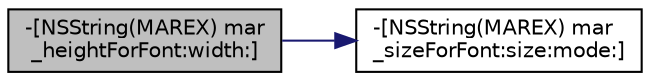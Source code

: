 digraph "-[NSString(MAREX) mar_heightForFont:width:]"
{
  edge [fontname="Helvetica",fontsize="10",labelfontname="Helvetica",labelfontsize="10"];
  node [fontname="Helvetica",fontsize="10",shape=record];
  rankdir="LR";
  Node15 [label="-[NSString(MAREX) mar\l_heightForFont:width:]",height=0.2,width=0.4,color="black", fillcolor="grey75", style="filled", fontcolor="black"];
  Node15 -> Node16 [color="midnightblue",fontsize="10",style="solid",fontname="Helvetica"];
  Node16 [label="-[NSString(MAREX) mar\l_sizeForFont:size:mode:]",height=0.2,width=0.4,color="black", fillcolor="white", style="filled",URL="$category_n_s_string_07_m_a_r_e_x_08.html#a7b2c43f95eb3caa2bf1f1ebd9ac0e6af"];
}
